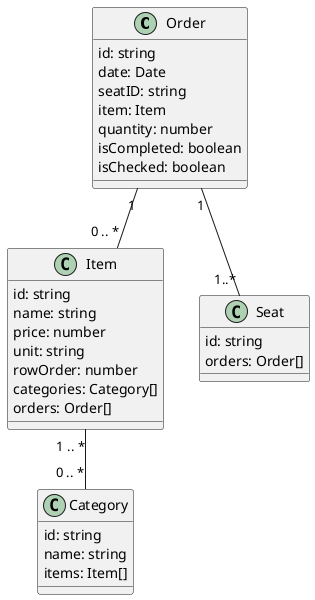 @startuml order list

class Order {
    id: string
    date: Date
    seatID: string
    item: Item
    quantity: number
    isCompleted: boolean
    isChecked: boolean
}

class Item {
    id: string
    name: string
    price: number
    unit: string
    rowOrder: number
    categories: Category[]
    orders: Order[]
}

class Category {
    id: string
    name: string
    items: Item[]
}

class Seat {
    id: string
    orders: Order[]
}

Order "1" -- "0 .. *" Item
Order "1" -- "1..*" Seat
Item "1 .. *" -- "0 .. *" Category


@enduml